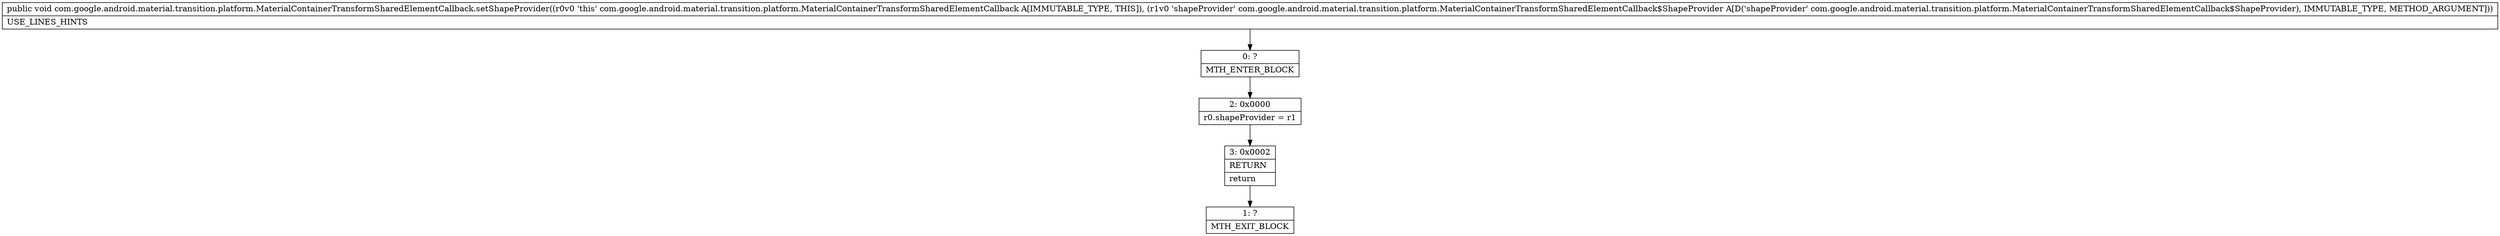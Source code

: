 digraph "CFG forcom.google.android.material.transition.platform.MaterialContainerTransformSharedElementCallback.setShapeProvider(Lcom\/google\/android\/material\/transition\/platform\/MaterialContainerTransformSharedElementCallback$ShapeProvider;)V" {
Node_0 [shape=record,label="{0\:\ ?|MTH_ENTER_BLOCK\l}"];
Node_2 [shape=record,label="{2\:\ 0x0000|r0.shapeProvider = r1\l}"];
Node_3 [shape=record,label="{3\:\ 0x0002|RETURN\l|return\l}"];
Node_1 [shape=record,label="{1\:\ ?|MTH_EXIT_BLOCK\l}"];
MethodNode[shape=record,label="{public void com.google.android.material.transition.platform.MaterialContainerTransformSharedElementCallback.setShapeProvider((r0v0 'this' com.google.android.material.transition.platform.MaterialContainerTransformSharedElementCallback A[IMMUTABLE_TYPE, THIS]), (r1v0 'shapeProvider' com.google.android.material.transition.platform.MaterialContainerTransformSharedElementCallback$ShapeProvider A[D('shapeProvider' com.google.android.material.transition.platform.MaterialContainerTransformSharedElementCallback$ShapeProvider), IMMUTABLE_TYPE, METHOD_ARGUMENT]))  | USE_LINES_HINTS\l}"];
MethodNode -> Node_0;Node_0 -> Node_2;
Node_2 -> Node_3;
Node_3 -> Node_1;
}

